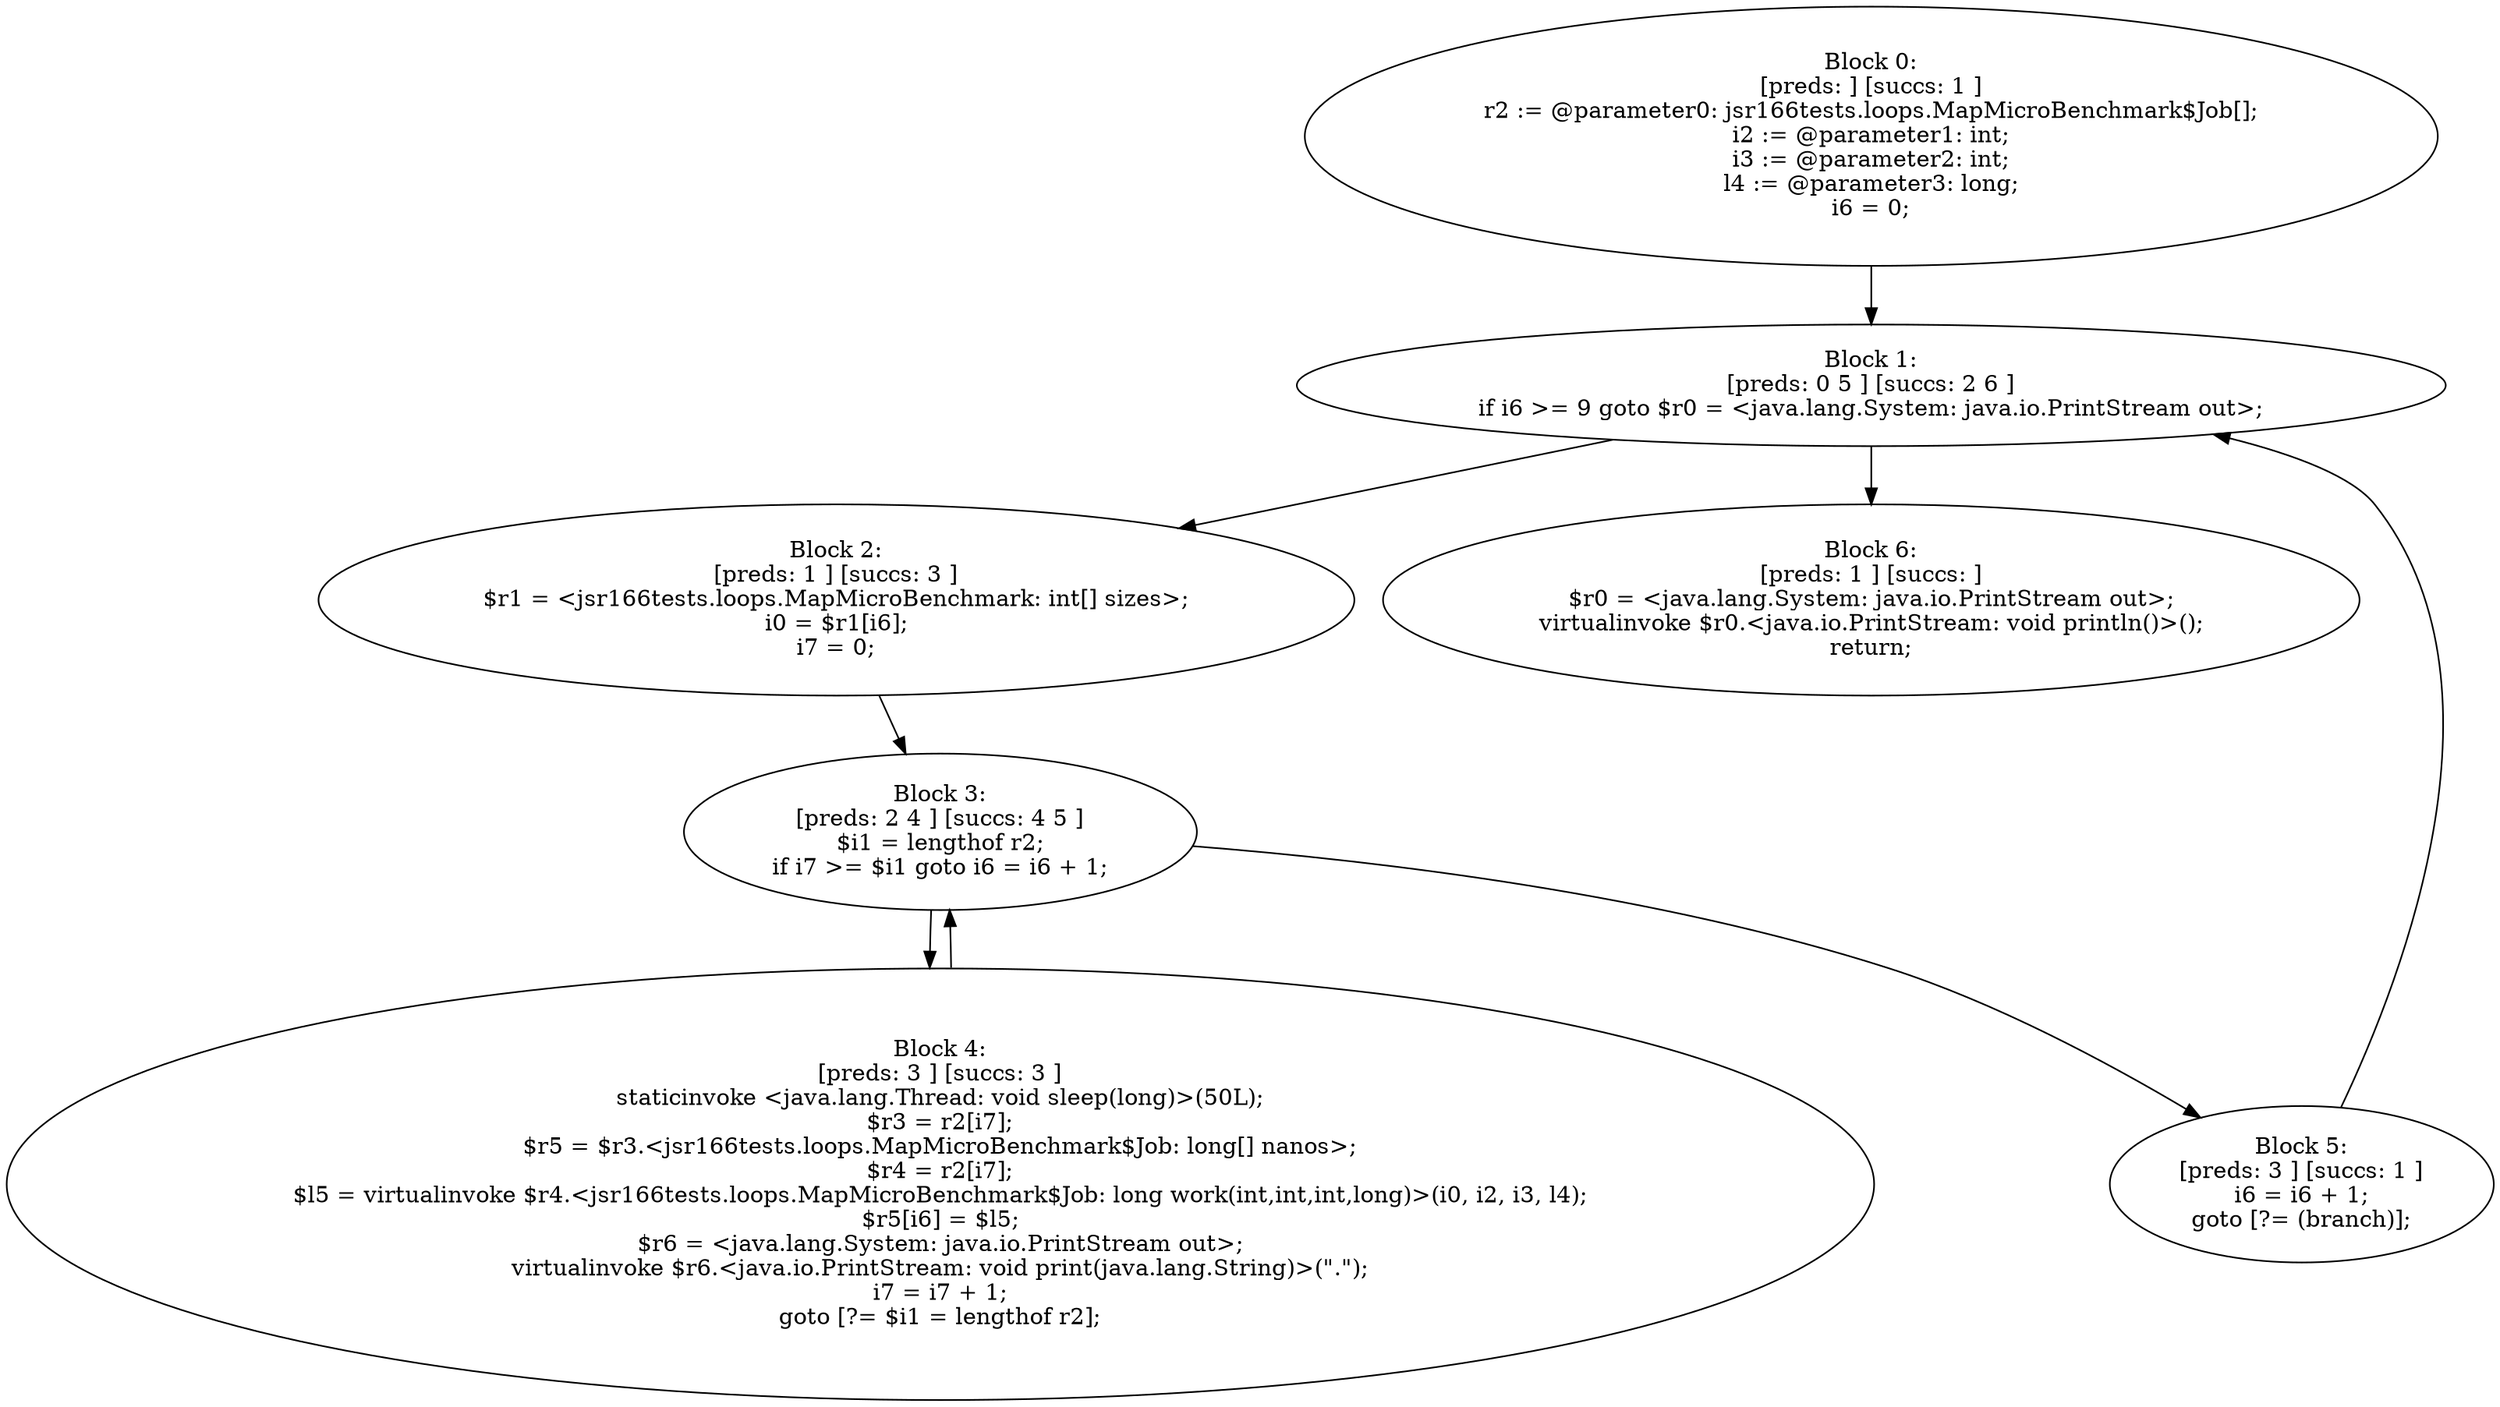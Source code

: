 digraph "unitGraph" {
    "Block 0:
[preds: ] [succs: 1 ]
r2 := @parameter0: jsr166tests.loops.MapMicroBenchmark$Job[];
i2 := @parameter1: int;
i3 := @parameter2: int;
l4 := @parameter3: long;
i6 = 0;
"
    "Block 1:
[preds: 0 5 ] [succs: 2 6 ]
if i6 >= 9 goto $r0 = <java.lang.System: java.io.PrintStream out>;
"
    "Block 2:
[preds: 1 ] [succs: 3 ]
$r1 = <jsr166tests.loops.MapMicroBenchmark: int[] sizes>;
i0 = $r1[i6];
i7 = 0;
"
    "Block 3:
[preds: 2 4 ] [succs: 4 5 ]
$i1 = lengthof r2;
if i7 >= $i1 goto i6 = i6 + 1;
"
    "Block 4:
[preds: 3 ] [succs: 3 ]
staticinvoke <java.lang.Thread: void sleep(long)>(50L);
$r3 = r2[i7];
$r5 = $r3.<jsr166tests.loops.MapMicroBenchmark$Job: long[] nanos>;
$r4 = r2[i7];
$l5 = virtualinvoke $r4.<jsr166tests.loops.MapMicroBenchmark$Job: long work(int,int,int,long)>(i0, i2, i3, l4);
$r5[i6] = $l5;
$r6 = <java.lang.System: java.io.PrintStream out>;
virtualinvoke $r6.<java.io.PrintStream: void print(java.lang.String)>(\".\");
i7 = i7 + 1;
goto [?= $i1 = lengthof r2];
"
    "Block 5:
[preds: 3 ] [succs: 1 ]
i6 = i6 + 1;
goto [?= (branch)];
"
    "Block 6:
[preds: 1 ] [succs: ]
$r0 = <java.lang.System: java.io.PrintStream out>;
virtualinvoke $r0.<java.io.PrintStream: void println()>();
return;
"
    "Block 0:
[preds: ] [succs: 1 ]
r2 := @parameter0: jsr166tests.loops.MapMicroBenchmark$Job[];
i2 := @parameter1: int;
i3 := @parameter2: int;
l4 := @parameter3: long;
i6 = 0;
"->"Block 1:
[preds: 0 5 ] [succs: 2 6 ]
if i6 >= 9 goto $r0 = <java.lang.System: java.io.PrintStream out>;
";
    "Block 1:
[preds: 0 5 ] [succs: 2 6 ]
if i6 >= 9 goto $r0 = <java.lang.System: java.io.PrintStream out>;
"->"Block 2:
[preds: 1 ] [succs: 3 ]
$r1 = <jsr166tests.loops.MapMicroBenchmark: int[] sizes>;
i0 = $r1[i6];
i7 = 0;
";
    "Block 1:
[preds: 0 5 ] [succs: 2 6 ]
if i6 >= 9 goto $r0 = <java.lang.System: java.io.PrintStream out>;
"->"Block 6:
[preds: 1 ] [succs: ]
$r0 = <java.lang.System: java.io.PrintStream out>;
virtualinvoke $r0.<java.io.PrintStream: void println()>();
return;
";
    "Block 2:
[preds: 1 ] [succs: 3 ]
$r1 = <jsr166tests.loops.MapMicroBenchmark: int[] sizes>;
i0 = $r1[i6];
i7 = 0;
"->"Block 3:
[preds: 2 4 ] [succs: 4 5 ]
$i1 = lengthof r2;
if i7 >= $i1 goto i6 = i6 + 1;
";
    "Block 3:
[preds: 2 4 ] [succs: 4 5 ]
$i1 = lengthof r2;
if i7 >= $i1 goto i6 = i6 + 1;
"->"Block 4:
[preds: 3 ] [succs: 3 ]
staticinvoke <java.lang.Thread: void sleep(long)>(50L);
$r3 = r2[i7];
$r5 = $r3.<jsr166tests.loops.MapMicroBenchmark$Job: long[] nanos>;
$r4 = r2[i7];
$l5 = virtualinvoke $r4.<jsr166tests.loops.MapMicroBenchmark$Job: long work(int,int,int,long)>(i0, i2, i3, l4);
$r5[i6] = $l5;
$r6 = <java.lang.System: java.io.PrintStream out>;
virtualinvoke $r6.<java.io.PrintStream: void print(java.lang.String)>(\".\");
i7 = i7 + 1;
goto [?= $i1 = lengthof r2];
";
    "Block 3:
[preds: 2 4 ] [succs: 4 5 ]
$i1 = lengthof r2;
if i7 >= $i1 goto i6 = i6 + 1;
"->"Block 5:
[preds: 3 ] [succs: 1 ]
i6 = i6 + 1;
goto [?= (branch)];
";
    "Block 4:
[preds: 3 ] [succs: 3 ]
staticinvoke <java.lang.Thread: void sleep(long)>(50L);
$r3 = r2[i7];
$r5 = $r3.<jsr166tests.loops.MapMicroBenchmark$Job: long[] nanos>;
$r4 = r2[i7];
$l5 = virtualinvoke $r4.<jsr166tests.loops.MapMicroBenchmark$Job: long work(int,int,int,long)>(i0, i2, i3, l4);
$r5[i6] = $l5;
$r6 = <java.lang.System: java.io.PrintStream out>;
virtualinvoke $r6.<java.io.PrintStream: void print(java.lang.String)>(\".\");
i7 = i7 + 1;
goto [?= $i1 = lengthof r2];
"->"Block 3:
[preds: 2 4 ] [succs: 4 5 ]
$i1 = lengthof r2;
if i7 >= $i1 goto i6 = i6 + 1;
";
    "Block 5:
[preds: 3 ] [succs: 1 ]
i6 = i6 + 1;
goto [?= (branch)];
"->"Block 1:
[preds: 0 5 ] [succs: 2 6 ]
if i6 >= 9 goto $r0 = <java.lang.System: java.io.PrintStream out>;
";
}
